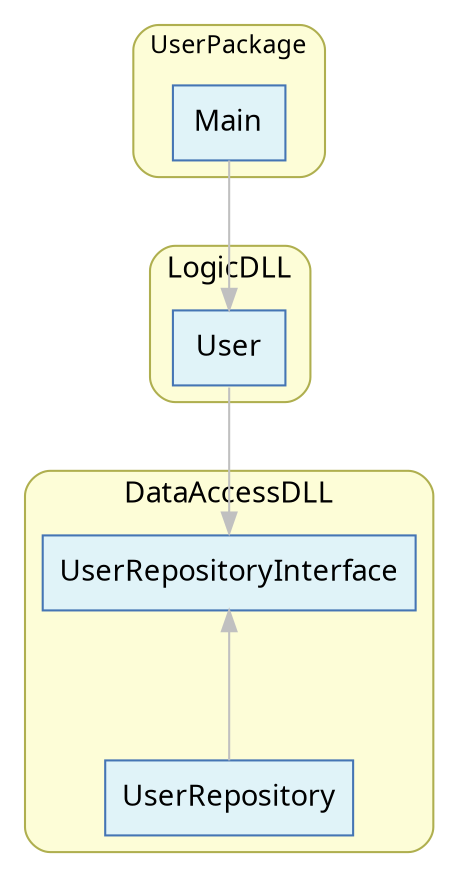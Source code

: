 digraph G {
	// Setting
	graph [
		fontname = "Migu 1M",
		labelloc = "t",
		labeljust = "c",
		bgcolor=white,
		fontcolor = Black,
		fontsize = 14,
		style = "filled",
		rankdir = TB,
		splines = polyline,
		ranksep = 1.0,
		nodesep = 0.9
	];

	node [
		colorscheme = "rdylbu9"
		style = "solid,filled",
		fontsize = 14,
		fontname = "Migu 1M",
		color = 9,
		fillcolor = 6,
	];

	edge [
		style = solid,
		fontsize = 14,
		fontcolor = white,
		fontname = "Migu 1M",
		color=gray,
		labelfloat = true,
		labeldistance = 2.5,
		labelangle = 70
	];

	// Elements
	subgraph cluster0 {
		label="UserPackage";
		graph [
			fontname = "Migu 1M",
			labelloc = "t",
			labeljust = "c",
			color="#AFAF4F",
			fillcolor="#FDFDD7",
			fontcolor = Black,
			fontsize = 12,
			style = "filled,rounded",
			rankdir = TB,
			splines = spline,
			ranksep = 1.0,
			nodesep = 0.9
		];

		UL [
			shape=box,
			label="Main"
		];
	}

	subgraph cluster1 {
		label="LogicDLL";
		graph [
			fontname = "Migu 1M",
			labelloc = "t",
			labeljust = "c",
			color="#AFAF4F",
			fillcolor="#FDFDD7",
			fontcolor = Black,
			fontsize = 14,
			style = "filled,rounded",
			rankdir = TB,
			splines = spline,
			ranksep = 1.0,
			nodesep = 0.9
		];

		U [
			shape=box,
			label="User"
		];
	}

	subgraph cluster2 {
		label="DataAccessDLL";
		graph [
			fontname = "Migu 1M",
			labelloc = "t",
			labeljust = "c",
			color="#AFAF4F",
			fillcolor="#FDFDD7",
			fontcolor = Black,
			fontsize = 14,
			style = "filled,rounded",
			rankdir = TB,
			splines = spline,
			ranksep = 1.0,
			nodesep = 0.9
		];

		ID [
			shape=box,
			style=filled,
			label="UserRepositoryInterface"
		];
		D [
			shape=box,
			style=filled,
			label="UserRepository"
		];

		D -> ID [
			tailport=n,
			headport=s
		];
		{ rank=min; ID; }
	}

	// Relationships
	U -> ID [
		tailport=s,
		headport=n
	];

	UL -> U [
	];
}

